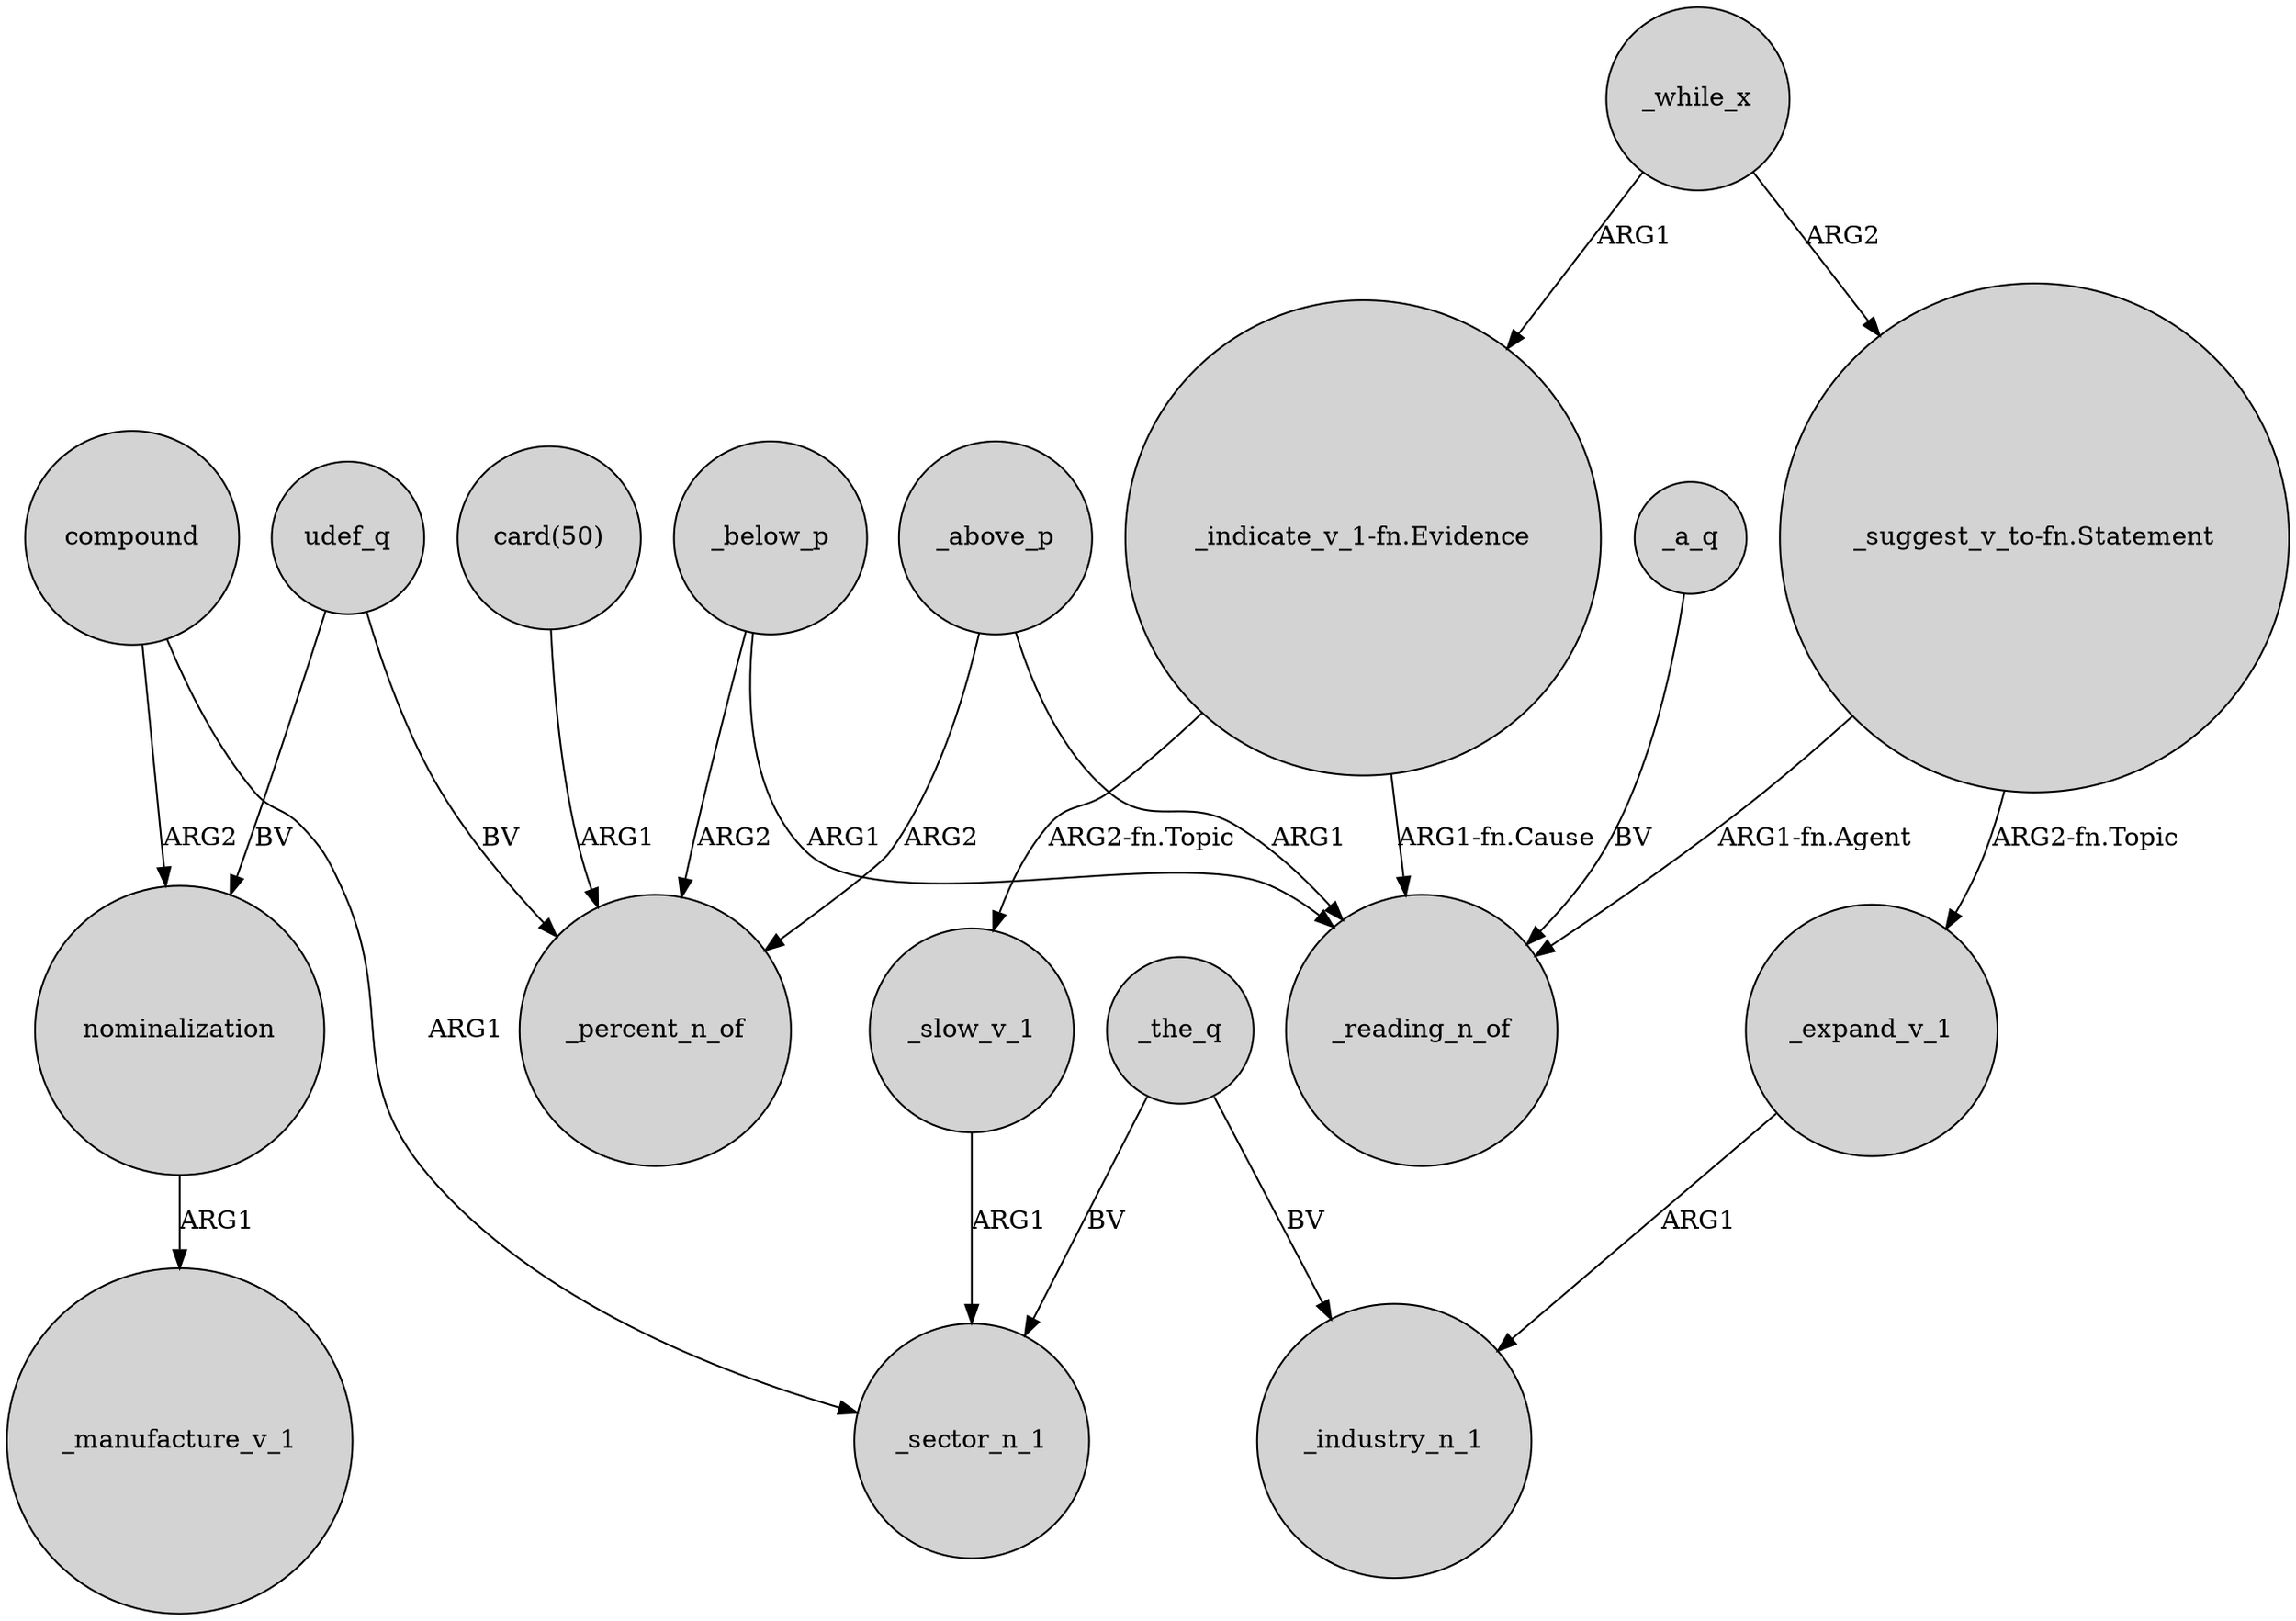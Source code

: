 digraph {
	node [shape=circle style=filled]
	_above_p -> _percent_n_of [label=ARG2]
	"_indicate_v_1-fn.Evidence" -> _reading_n_of [label="ARG1-fn.Cause"]
	compound -> _sector_n_1 [label=ARG1]
	_a_q -> _reading_n_of [label=BV]
	nominalization -> _manufacture_v_1 [label=ARG1]
	_below_p -> _reading_n_of [label=ARG1]
	compound -> nominalization [label=ARG2]
	_the_q -> _industry_n_1 [label=BV]
	_above_p -> _reading_n_of [label=ARG1]
	"_suggest_v_to-fn.Statement" -> _expand_v_1 [label="ARG2-fn.Topic"]
	"card(50)" -> _percent_n_of [label=ARG1]
	"_indicate_v_1-fn.Evidence" -> _slow_v_1 [label="ARG2-fn.Topic"]
	_below_p -> _percent_n_of [label=ARG2]
	_while_x -> "_indicate_v_1-fn.Evidence" [label=ARG1]
	udef_q -> nominalization [label=BV]
	_while_x -> "_suggest_v_to-fn.Statement" [label=ARG2]
	_slow_v_1 -> _sector_n_1 [label=ARG1]
	"_suggest_v_to-fn.Statement" -> _reading_n_of [label="ARG1-fn.Agent"]
	udef_q -> _percent_n_of [label=BV]
	_expand_v_1 -> _industry_n_1 [label=ARG1]
	_the_q -> _sector_n_1 [label=BV]
}
